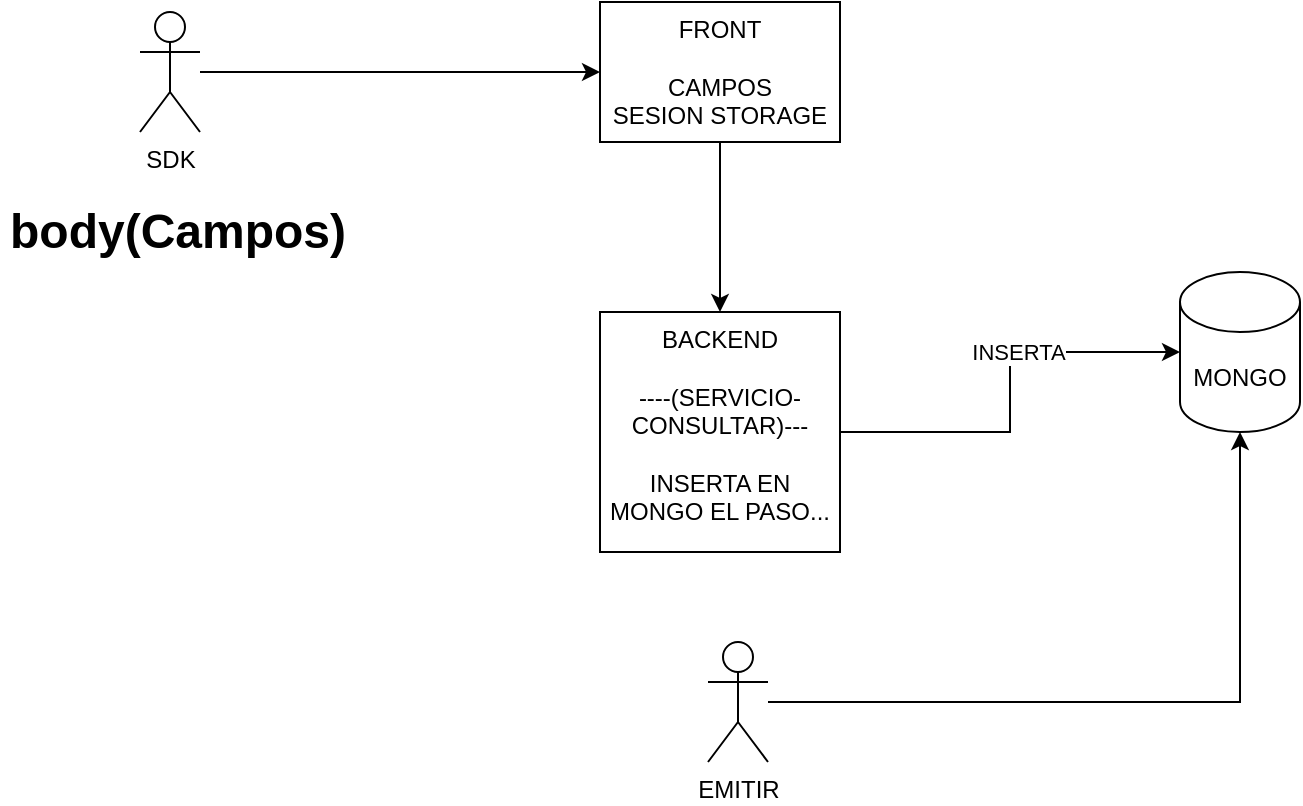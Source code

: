 <mxfile version="20.8.20" type="github">
  <diagram name="Página-1" id="Wgri1zAnIyLCdOQbbyZR">
    <mxGraphModel dx="1674" dy="796" grid="1" gridSize="10" guides="1" tooltips="1" connect="1" arrows="1" fold="1" page="1" pageScale="1" pageWidth="827" pageHeight="1169" math="0" shadow="0">
      <root>
        <mxCell id="0" />
        <mxCell id="1" parent="0" />
        <mxCell id="eg70NTLXuv5b17yO0CGC-4" value="" style="edgeStyle=orthogonalEdgeStyle;rounded=0;orthogonalLoop=1;jettySize=auto;html=1;" parent="1" source="eg70NTLXuv5b17yO0CGC-2" target="eg70NTLXuv5b17yO0CGC-3" edge="1">
          <mxGeometry relative="1" as="geometry" />
        </mxCell>
        <mxCell id="eg70NTLXuv5b17yO0CGC-2" value="SDK" style="shape=umlActor;verticalLabelPosition=bottom;verticalAlign=top;html=1;outlineConnect=0;" parent="1" vertex="1">
          <mxGeometry x="100" y="270" width="30" height="60" as="geometry" />
        </mxCell>
        <mxCell id="ZDnBsow3e4fjCYjWnxMT-3" value="" style="edgeStyle=orthogonalEdgeStyle;rounded=0;orthogonalLoop=1;jettySize=auto;html=1;" parent="1" source="eg70NTLXuv5b17yO0CGC-3" target="ZDnBsow3e4fjCYjWnxMT-2" edge="1">
          <mxGeometry relative="1" as="geometry" />
        </mxCell>
        <mxCell id="eg70NTLXuv5b17yO0CGC-3" value="FRONT&lt;br&gt;&lt;br&gt;CAMPOS&lt;br&gt;SESION STORAGE" style="whiteSpace=wrap;html=1;verticalAlign=top;" parent="1" vertex="1">
          <mxGeometry x="330" y="265" width="120" height="70" as="geometry" />
        </mxCell>
        <mxCell id="ZDnBsow3e4fjCYjWnxMT-1" value="&lt;h1&gt;body(Campos)&lt;/h1&gt;" style="text;html=1;strokeColor=none;fillColor=none;spacing=5;spacingTop=-20;whiteSpace=wrap;overflow=hidden;rounded=0;" parent="1" vertex="1">
          <mxGeometry x="30" y="360" width="180" height="50" as="geometry" />
        </mxCell>
        <mxCell id="ZDnBsow3e4fjCYjWnxMT-6" style="edgeStyle=orthogonalEdgeStyle;rounded=0;orthogonalLoop=1;jettySize=auto;html=1;" parent="1" source="ZDnBsow3e4fjCYjWnxMT-2" target="ZDnBsow3e4fjCYjWnxMT-5" edge="1">
          <mxGeometry relative="1" as="geometry" />
        </mxCell>
        <mxCell id="ZDnBsow3e4fjCYjWnxMT-7" value="INSERTA" style="edgeLabel;html=1;align=center;verticalAlign=middle;resizable=0;points=[];" parent="ZDnBsow3e4fjCYjWnxMT-6" vertex="1" connectable="0">
          <mxGeometry x="0.223" relative="1" as="geometry">
            <mxPoint as="offset" />
          </mxGeometry>
        </mxCell>
        <mxCell id="ZDnBsow3e4fjCYjWnxMT-2" value="BACKEND&lt;br&gt;&lt;br&gt;----(SERVICIO-CONSULTAR)---&lt;br&gt;&lt;br&gt;INSERTA EN MONGO EL PASO..." style="whiteSpace=wrap;html=1;verticalAlign=top;" parent="1" vertex="1">
          <mxGeometry x="330" y="420" width="120" height="120" as="geometry" />
        </mxCell>
        <mxCell id="ZDnBsow3e4fjCYjWnxMT-9" style="edgeStyle=orthogonalEdgeStyle;rounded=0;orthogonalLoop=1;jettySize=auto;html=1;" parent="1" source="ZDnBsow3e4fjCYjWnxMT-4" target="ZDnBsow3e4fjCYjWnxMT-5" edge="1">
          <mxGeometry relative="1" as="geometry" />
        </mxCell>
        <mxCell id="ZDnBsow3e4fjCYjWnxMT-4" value="EMITIR" style="shape=umlActor;verticalLabelPosition=bottom;verticalAlign=top;html=1;outlineConnect=0;" parent="1" vertex="1">
          <mxGeometry x="384" y="585" width="30" height="60" as="geometry" />
        </mxCell>
        <mxCell id="ZDnBsow3e4fjCYjWnxMT-5" value="MONGO" style="shape=cylinder3;whiteSpace=wrap;html=1;boundedLbl=1;backgroundOutline=1;size=15;" parent="1" vertex="1">
          <mxGeometry x="620" y="400" width="60" height="80" as="geometry" />
        </mxCell>
      </root>
    </mxGraphModel>
  </diagram>
</mxfile>
